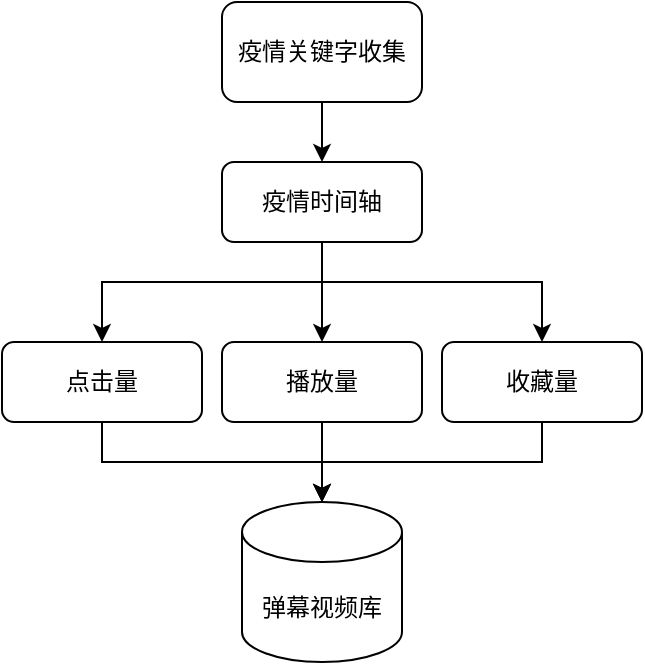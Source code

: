 <mxfile version="14.6.13" type="device"><diagram name="Page-1" id="c7488fd3-1785-93aa-aadb-54a6760d102a"><mxGraphModel dx="768" dy="482" grid="1" gridSize="10" guides="1" tooltips="1" connect="1" arrows="1" fold="1" page="1" pageScale="1" pageWidth="1100" pageHeight="850" background="#ffffff" math="0" shadow="0"><root><mxCell id="0"/><mxCell id="1" parent="0"/><mxCell id="-mMtQZ7FybCyrBeEdoOQ-9" value="" style="edgeStyle=orthogonalEdgeStyle;rounded=0;orthogonalLoop=1;jettySize=auto;html=1;exitX=0.5;exitY=1;exitDx=0;exitDy=0;" edge="1" parent="1" source="-mMtQZ7FybCyrBeEdoOQ-15" target="-mMtQZ7FybCyrBeEdoOQ-8"><mxGeometry relative="1" as="geometry"><Array as="points"><mxPoint x="530" y="330"/><mxPoint x="420" y="330"/></Array></mxGeometry></mxCell><mxCell id="-mMtQZ7FybCyrBeEdoOQ-12" value="" style="edgeStyle=orthogonalEdgeStyle;rounded=0;orthogonalLoop=1;jettySize=auto;html=1;exitX=0.5;exitY=1;exitDx=0;exitDy=0;" edge="1" parent="1" source="-mMtQZ7FybCyrBeEdoOQ-15" target="-mMtQZ7FybCyrBeEdoOQ-10"><mxGeometry relative="1" as="geometry"/></mxCell><mxCell id="-mMtQZ7FybCyrBeEdoOQ-14" value="" style="edgeStyle=orthogonalEdgeStyle;rounded=0;orthogonalLoop=1;jettySize=auto;html=1;exitX=0.5;exitY=1;exitDx=0;exitDy=0;" edge="1" parent="1" source="-mMtQZ7FybCyrBeEdoOQ-15" target="-mMtQZ7FybCyrBeEdoOQ-11"><mxGeometry relative="1" as="geometry"><mxPoint x="670" y="120" as="targetPoint"/><Array as="points"><mxPoint x="530" y="330"/><mxPoint x="640" y="330"/></Array></mxGeometry></mxCell><mxCell id="-mMtQZ7FybCyrBeEdoOQ-17" value="" style="edgeStyle=orthogonalEdgeStyle;rounded=0;orthogonalLoop=1;jettySize=auto;html=1;" edge="1" parent="1" source="-mMtQZ7FybCyrBeEdoOQ-1" target="-mMtQZ7FybCyrBeEdoOQ-15"><mxGeometry relative="1" as="geometry"/></mxCell><mxCell id="-mMtQZ7FybCyrBeEdoOQ-1" value="疫情关键字收集" style="rounded=1;whiteSpace=wrap;html=1;" vertex="1" parent="1"><mxGeometry x="480" y="190" width="100" height="50" as="geometry"/></mxCell><mxCell id="-mMtQZ7FybCyrBeEdoOQ-19" value="" style="edgeStyle=orthogonalEdgeStyle;rounded=0;orthogonalLoop=1;jettySize=auto;html=1;exitX=0.5;exitY=1;exitDx=0;exitDy=0;entryX=0.5;entryY=0;entryDx=0;entryDy=0;entryPerimeter=0;" edge="1" parent="1" source="-mMtQZ7FybCyrBeEdoOQ-8" target="-mMtQZ7FybCyrBeEdoOQ-23"><mxGeometry relative="1" as="geometry"><mxPoint x="530" y="460" as="targetPoint"/></mxGeometry></mxCell><mxCell id="-mMtQZ7FybCyrBeEdoOQ-8" value="点击量" style="rounded=1;whiteSpace=wrap;html=1;" vertex="1" parent="1"><mxGeometry x="370" y="360" width="100" height="40" as="geometry"/></mxCell><mxCell id="-mMtQZ7FybCyrBeEdoOQ-20" value="" style="edgeStyle=orthogonalEdgeStyle;rounded=0;orthogonalLoop=1;jettySize=auto;html=1;entryX=0.5;entryY=0;entryDx=0;entryDy=0;entryPerimeter=0;" edge="1" parent="1" source="-mMtQZ7FybCyrBeEdoOQ-10" target="-mMtQZ7FybCyrBeEdoOQ-23"><mxGeometry relative="1" as="geometry"><mxPoint x="530" y="460" as="targetPoint"/></mxGeometry></mxCell><mxCell id="-mMtQZ7FybCyrBeEdoOQ-10" value="播放量" style="rounded=1;whiteSpace=wrap;html=1;" vertex="1" parent="1"><mxGeometry x="480" y="360" width="100" height="40" as="geometry"/></mxCell><mxCell id="-mMtQZ7FybCyrBeEdoOQ-22" value="" style="edgeStyle=orthogonalEdgeStyle;rounded=0;orthogonalLoop=1;jettySize=auto;html=1;entryX=0.5;entryY=0;entryDx=0;entryDy=0;exitX=0.5;exitY=1;exitDx=0;exitDy=0;entryPerimeter=0;" edge="1" parent="1" source="-mMtQZ7FybCyrBeEdoOQ-11" target="-mMtQZ7FybCyrBeEdoOQ-23"><mxGeometry relative="1" as="geometry"><mxPoint x="530" y="460" as="targetPoint"/></mxGeometry></mxCell><mxCell id="-mMtQZ7FybCyrBeEdoOQ-11" value="收藏量" style="rounded=1;whiteSpace=wrap;html=1;" vertex="1" parent="1"><mxGeometry x="590" y="360" width="100" height="40" as="geometry"/></mxCell><mxCell id="-mMtQZ7FybCyrBeEdoOQ-15" value="疫情时间轴" style="rounded=1;whiteSpace=wrap;html=1;" vertex="1" parent="1"><mxGeometry x="480" y="270" width="100" height="40" as="geometry"/></mxCell><mxCell id="-mMtQZ7FybCyrBeEdoOQ-23" value="弹幕视频库" style="shape=cylinder3;whiteSpace=wrap;html=1;boundedLbl=1;backgroundOutline=1;size=15;" vertex="1" parent="1"><mxGeometry x="490" y="440" width="80" height="80" as="geometry"/></mxCell></root></mxGraphModel></diagram></mxfile>